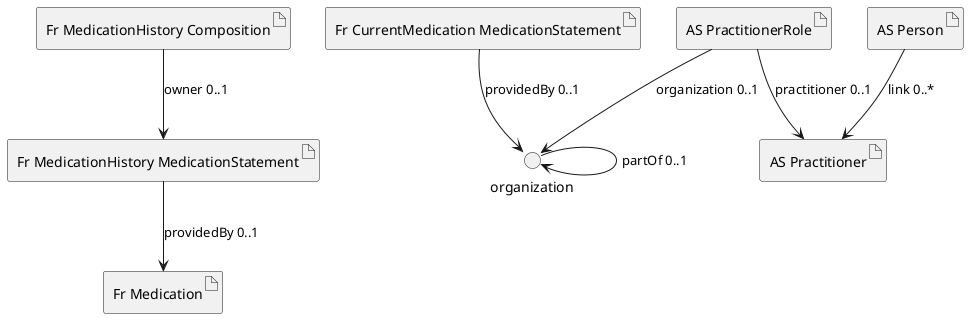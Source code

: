 @startuml

artifact "Fr MedicationHistory Composition" as MHComp
artifact "Fr MedicationHistory MedicationStatement" as MHMS
artifact "Fr Medication" as M
artifact "Fr CurrentMedication Composition" as CMMS
artifact "Fr CurrentMedication MedicationStatement" as CMMS
artifact "AS Person" as person
artifact "AS Practitioner" as practitioner
artifact "AS PractitionerRole" as practitionerrole

' url of device is  [[StructureDefinition-as-device.html]]
' url of healthcareserviceActivity is  [[StructureDefinition-as-healthcareservice-healthcare-activity.html]]
' url of healthcareserviceEquipment is  [[StructureDefinition-as-healthcareservice-social-equipment.html]]
' url of organization [[StructureDefinition-as-organization.html]]
' url of person [[StructureDefinition-as-person.html]]
' url of practitioner [[StructureDefinition-as-practitioner.html]]
' url of practitionerrole [[StructureDefinition-as-practitionerrole.html]]

' ##########
' # MHComp #
' ##########
MHComp --> MHMS : owner 0..1


' ########
' # MHMS #
' ########
MHMS --> M : providedBy 0..1

' ########
' # CMMS #
' ########
CMMS --> organization : providedBy 0..1


' ################
' # organization #
' ################
organization --> organization : partOf 0..1

' ##########
' # person #
' ##########
person --> practitioner : link 0..*


' ####################
' # practitionerrole #
' ####################

' organization
practitionerrole --> organization : organization 0..1

' practitioner
practitionerrole --> practitioner : practitioner 0..1


@enduml